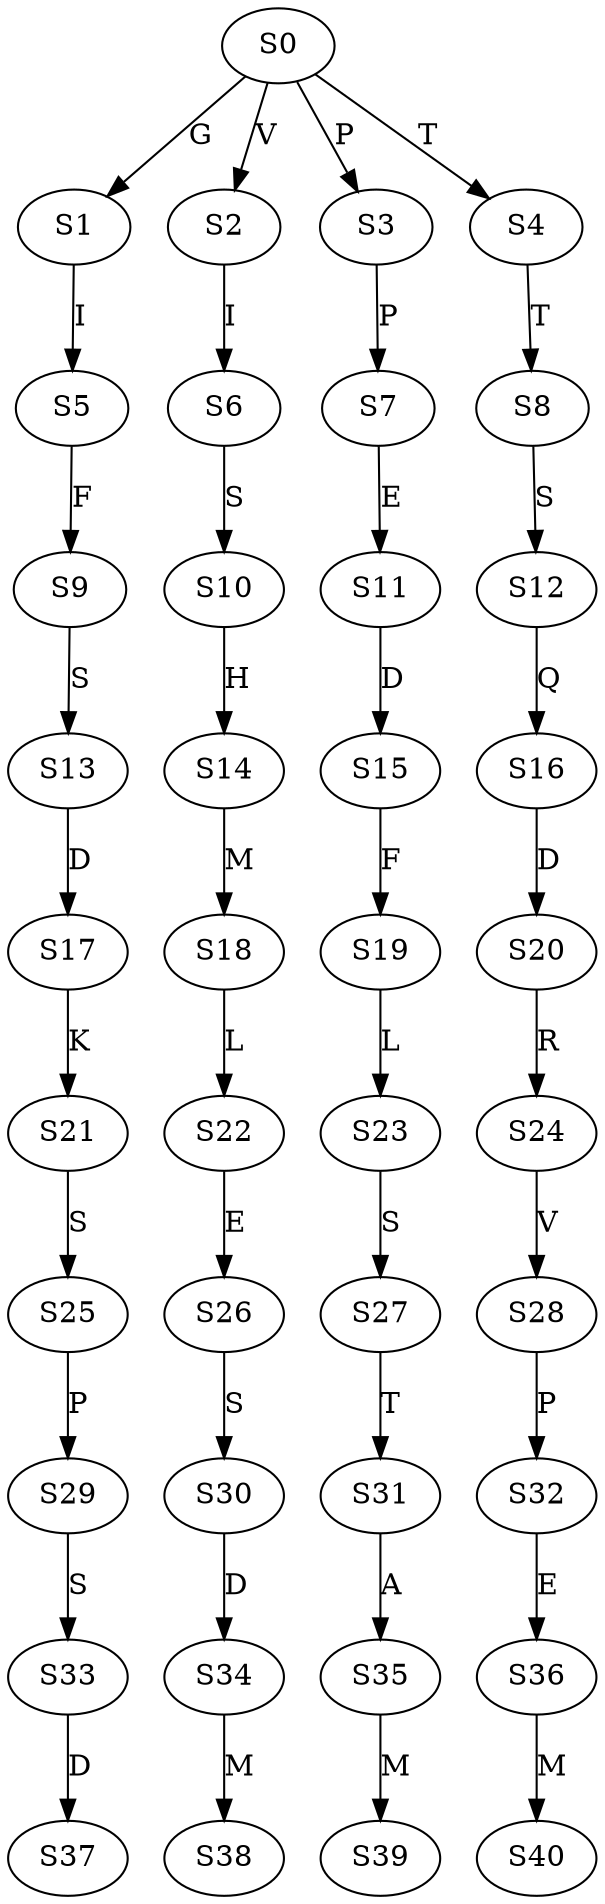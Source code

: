 strict digraph  {
	S0 -> S1 [ label = G ];
	S0 -> S2 [ label = V ];
	S0 -> S3 [ label = P ];
	S0 -> S4 [ label = T ];
	S1 -> S5 [ label = I ];
	S2 -> S6 [ label = I ];
	S3 -> S7 [ label = P ];
	S4 -> S8 [ label = T ];
	S5 -> S9 [ label = F ];
	S6 -> S10 [ label = S ];
	S7 -> S11 [ label = E ];
	S8 -> S12 [ label = S ];
	S9 -> S13 [ label = S ];
	S10 -> S14 [ label = H ];
	S11 -> S15 [ label = D ];
	S12 -> S16 [ label = Q ];
	S13 -> S17 [ label = D ];
	S14 -> S18 [ label = M ];
	S15 -> S19 [ label = F ];
	S16 -> S20 [ label = D ];
	S17 -> S21 [ label = K ];
	S18 -> S22 [ label = L ];
	S19 -> S23 [ label = L ];
	S20 -> S24 [ label = R ];
	S21 -> S25 [ label = S ];
	S22 -> S26 [ label = E ];
	S23 -> S27 [ label = S ];
	S24 -> S28 [ label = V ];
	S25 -> S29 [ label = P ];
	S26 -> S30 [ label = S ];
	S27 -> S31 [ label = T ];
	S28 -> S32 [ label = P ];
	S29 -> S33 [ label = S ];
	S30 -> S34 [ label = D ];
	S31 -> S35 [ label = A ];
	S32 -> S36 [ label = E ];
	S33 -> S37 [ label = D ];
	S34 -> S38 [ label = M ];
	S35 -> S39 [ label = M ];
	S36 -> S40 [ label = M ];
}
